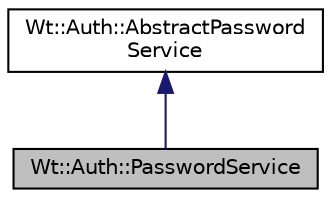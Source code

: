 digraph "Wt::Auth::PasswordService"
{
 // LATEX_PDF_SIZE
  edge [fontname="Helvetica",fontsize="10",labelfontname="Helvetica",labelfontsize="10"];
  node [fontname="Helvetica",fontsize="10",shape=record];
  Node1 [label="Wt::Auth::PasswordService",height=0.2,width=0.4,color="black", fillcolor="grey75", style="filled", fontcolor="black",tooltip="Password authentication service."];
  Node2 -> Node1 [dir="back",color="midnightblue",fontsize="10",style="solid",fontname="Helvetica"];
  Node2 [label="Wt::Auth::AbstractPassword\lService",height=0.2,width=0.4,color="black", fillcolor="white", style="filled",URL="$classWt_1_1Auth_1_1AbstractPasswordService.html",tooltip="Abstract password authentication service."];
}
